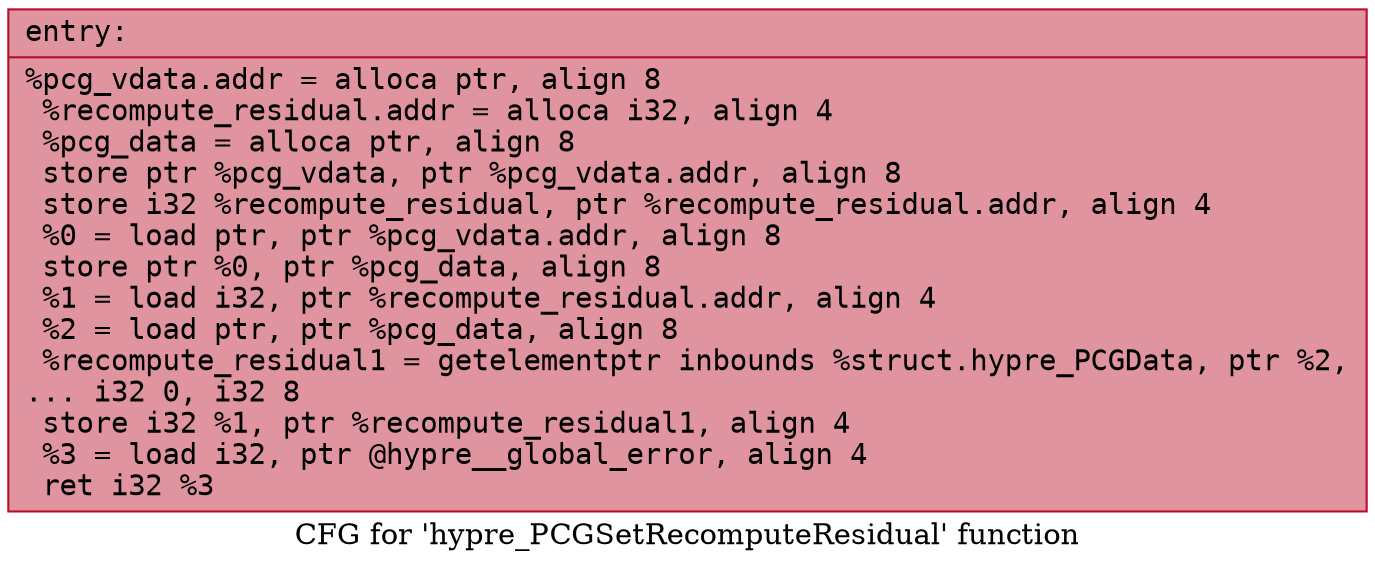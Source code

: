 digraph "CFG for 'hypre_PCGSetRecomputeResidual' function" {
	label="CFG for 'hypre_PCGSetRecomputeResidual' function";

	Node0x55706167fd80 [shape=record,color="#b70d28ff", style=filled, fillcolor="#b70d2870" fontname="Courier",label="{entry:\l|  %pcg_vdata.addr = alloca ptr, align 8\l  %recompute_residual.addr = alloca i32, align 4\l  %pcg_data = alloca ptr, align 8\l  store ptr %pcg_vdata, ptr %pcg_vdata.addr, align 8\l  store i32 %recompute_residual, ptr %recompute_residual.addr, align 4\l  %0 = load ptr, ptr %pcg_vdata.addr, align 8\l  store ptr %0, ptr %pcg_data, align 8\l  %1 = load i32, ptr %recompute_residual.addr, align 4\l  %2 = load ptr, ptr %pcg_data, align 8\l  %recompute_residual1 = getelementptr inbounds %struct.hypre_PCGData, ptr %2,\l... i32 0, i32 8\l  store i32 %1, ptr %recompute_residual1, align 4\l  %3 = load i32, ptr @hypre__global_error, align 4\l  ret i32 %3\l}"];
}

